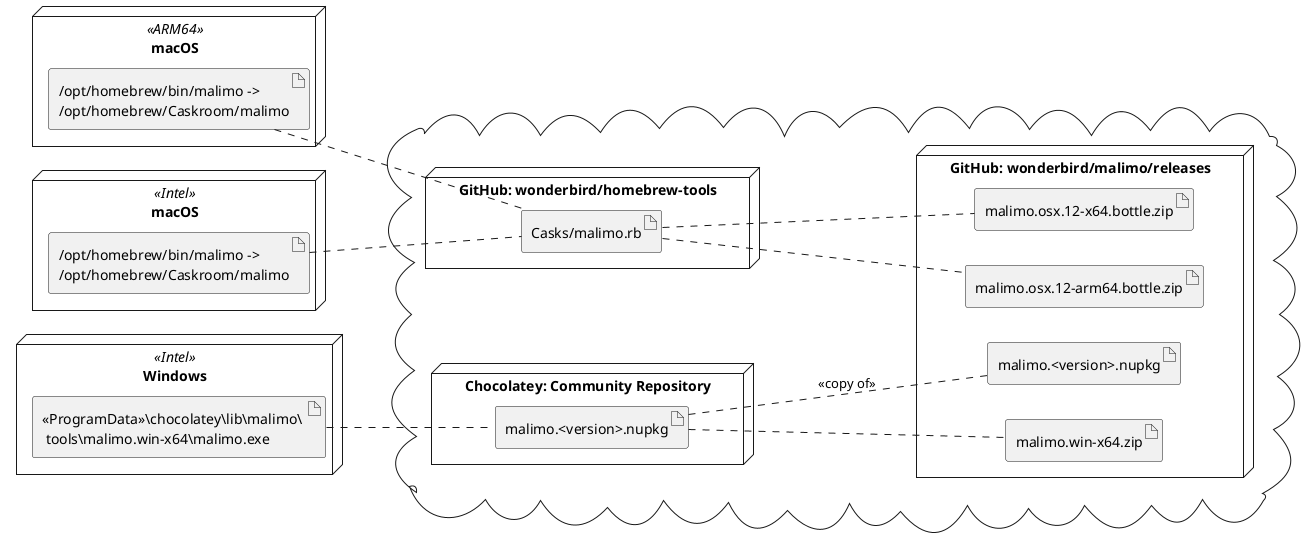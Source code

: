 @startuml
left to right direction

set namespaceSeparator none

together {
    node "macOS" <<ARM64>> as armMac {
        artifact "/opt/homebrew/bin/malimo ->\n/opt/homebrew/Caskroom/malimo" as armMalimo
    }
    
    node "macOS" <<Intel>> as intelMac {
        artifact "/opt/homebrew/bin/malimo ->\n/opt/homebrew/Caskroom/malimo" as intelMalimo
    }
    
    node "Windows" <<Intel>> {
        artifact "<<ProgramData>>\\chocolatey\\lib\\malimo\\ \n tools\\malimo.win-x64\\malimo.exe" as winMalimo
    }
}

cloud {
  node "GitHub: wonderbird/malimo/releases" {
    artifact "malimo.osx.12-arm64.bottle.zip" as armBottle
    artifact "malimo.osx.12-x64.bottle.zip" as intelBottle
    artifact "malimo.win-x64.zip" as winRelease
    artifact "malimo.<version>.nupkg" as chocoCopy
  }
  
  node "GitHub: wonderbird/homebrew-tools" {
    artifact "Casks/malimo.rb" as cask
  }
  
  node "Chocolatey: Community Repository" {
    artifact "malimo.<version>.nupkg" as chocoPackage
  }
}

cask .. armBottle
cask .. intelBottle

armMalimo .. cask
intelMalimo .. cask

winMalimo .. chocoPackage
chocoPackage .. chocoCopy : << copy of >>
chocoPackage .. winRelease
@enduml
